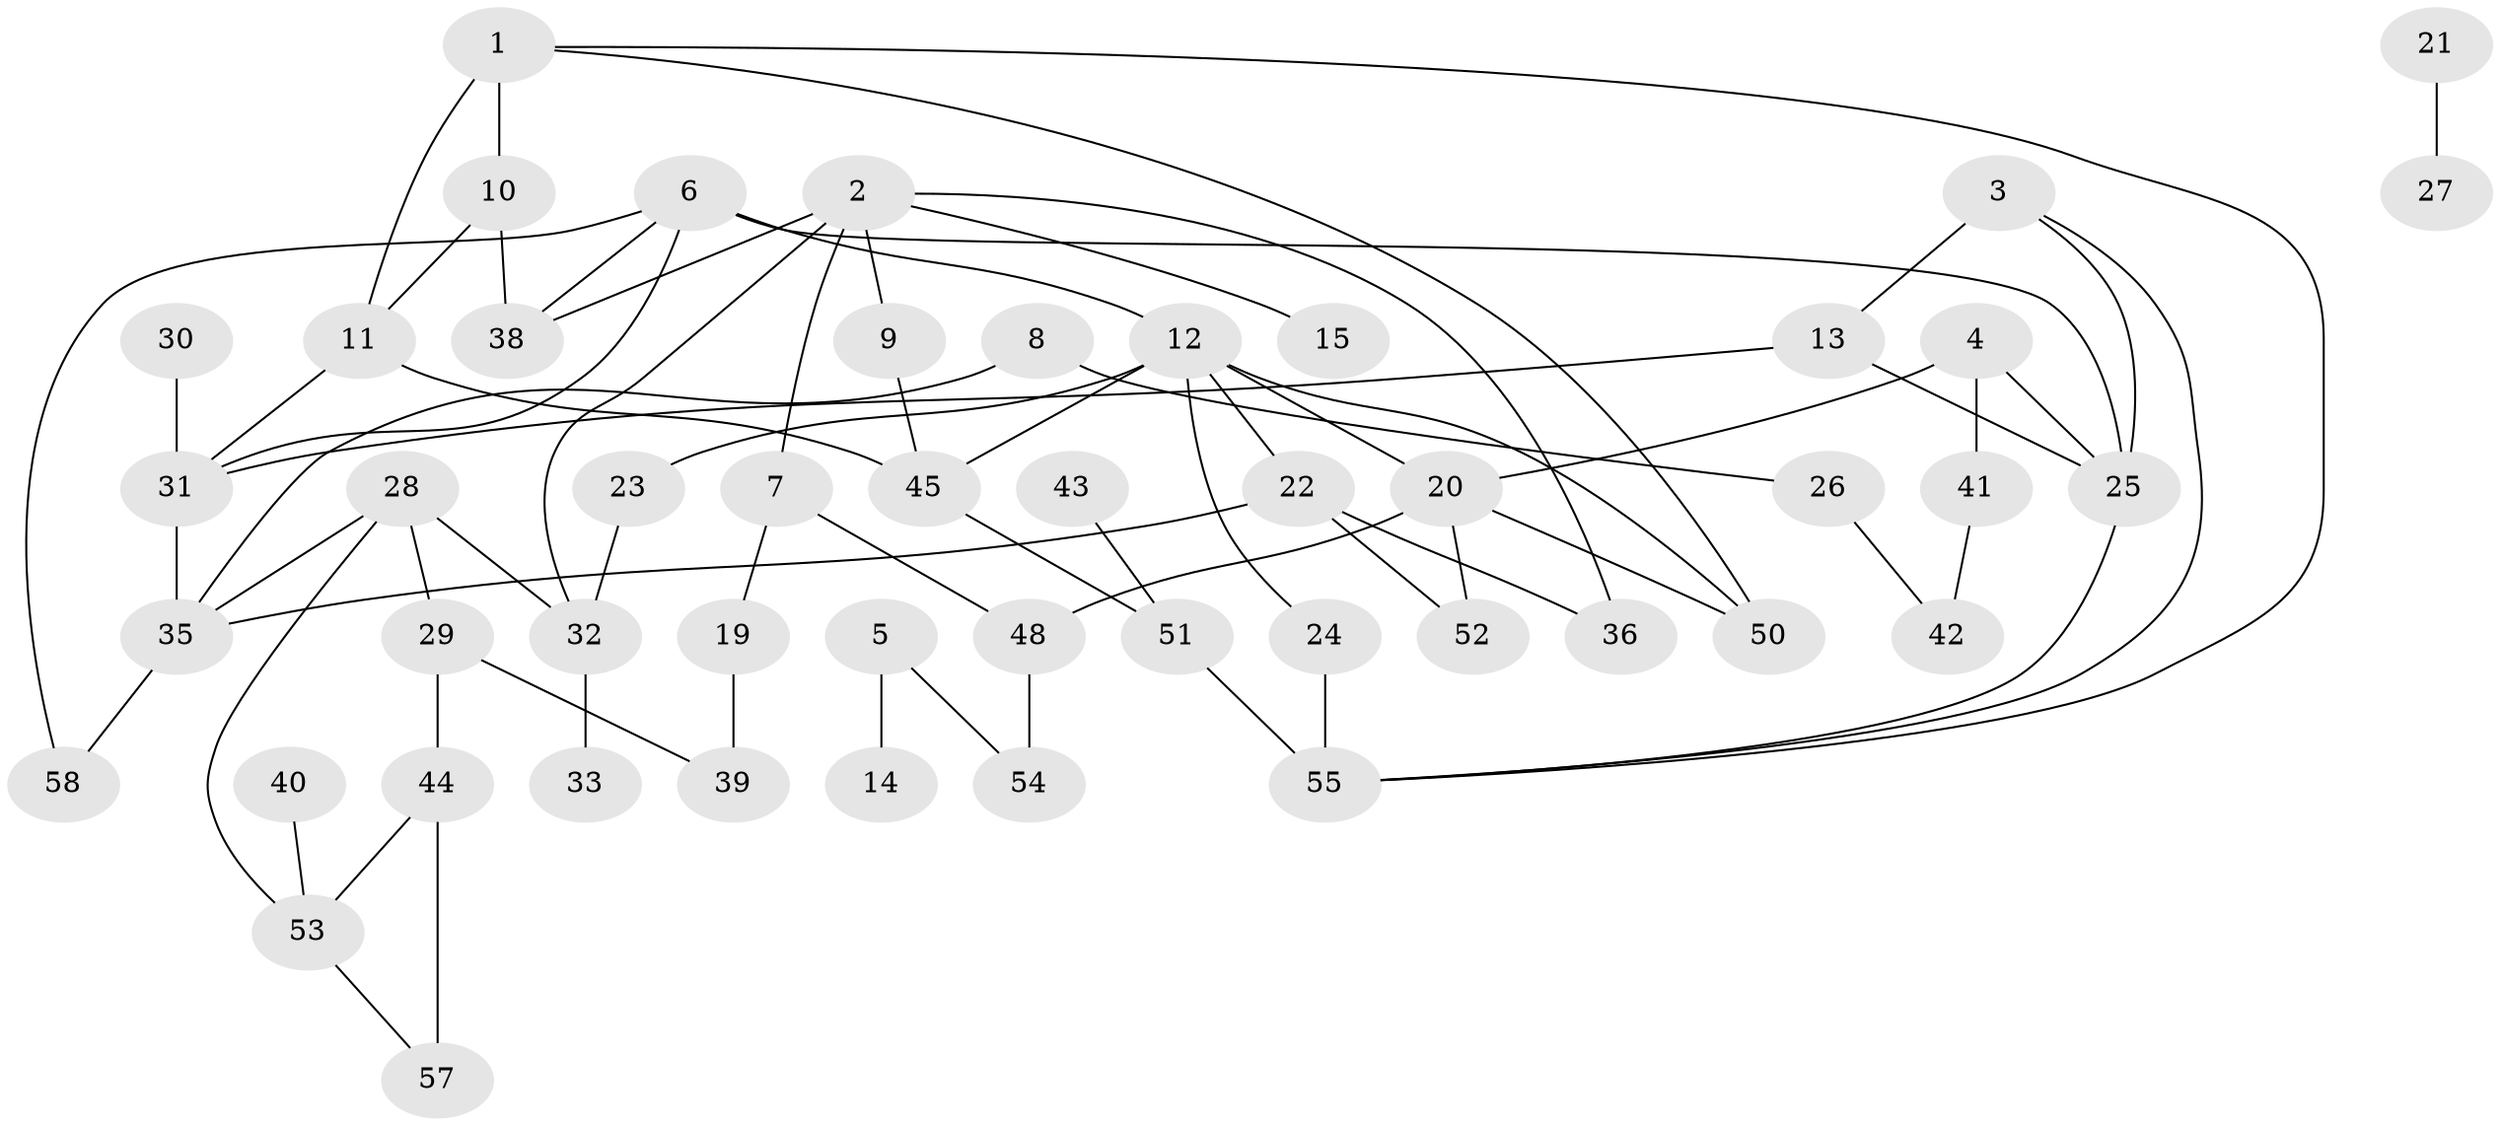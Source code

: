 // original degree distribution, {3: 0.24793388429752067, 2: 0.2809917355371901, 6: 0.008264462809917356, 4: 0.08264462809917356, 5: 0.049586776859504134, 1: 0.2644628099173554, 0: 0.06611570247933884}
// Generated by graph-tools (version 1.1) at 2025/33/03/09/25 02:33:31]
// undirected, 49 vertices, 71 edges
graph export_dot {
graph [start="1"]
  node [color=gray90,style=filled];
  1;
  2;
  3;
  4;
  5;
  6;
  7;
  8;
  9;
  10;
  11;
  12;
  13;
  14;
  15;
  19;
  20;
  21;
  22;
  23;
  24;
  25;
  26;
  27;
  28;
  29;
  30;
  31;
  32;
  33;
  35;
  36;
  38;
  39;
  40;
  41;
  42;
  43;
  44;
  45;
  48;
  50;
  51;
  52;
  53;
  54;
  55;
  57;
  58;
  1 -- 10 [weight=1.0];
  1 -- 11 [weight=2.0];
  1 -- 50 [weight=1.0];
  1 -- 55 [weight=1.0];
  2 -- 7 [weight=1.0];
  2 -- 9 [weight=1.0];
  2 -- 15 [weight=1.0];
  2 -- 32 [weight=1.0];
  2 -- 36 [weight=1.0];
  2 -- 38 [weight=1.0];
  3 -- 13 [weight=2.0];
  3 -- 25 [weight=1.0];
  3 -- 55 [weight=1.0];
  4 -- 20 [weight=1.0];
  4 -- 25 [weight=1.0];
  4 -- 41 [weight=1.0];
  5 -- 14 [weight=1.0];
  5 -- 54 [weight=1.0];
  6 -- 12 [weight=1.0];
  6 -- 25 [weight=2.0];
  6 -- 31 [weight=1.0];
  6 -- 38 [weight=1.0];
  6 -- 58 [weight=1.0];
  7 -- 19 [weight=2.0];
  7 -- 48 [weight=1.0];
  8 -- 26 [weight=1.0];
  8 -- 35 [weight=1.0];
  9 -- 45 [weight=1.0];
  10 -- 11 [weight=1.0];
  10 -- 38 [weight=1.0];
  11 -- 31 [weight=1.0];
  11 -- 45 [weight=1.0];
  12 -- 20 [weight=1.0];
  12 -- 22 [weight=1.0];
  12 -- 23 [weight=1.0];
  12 -- 24 [weight=1.0];
  12 -- 45 [weight=1.0];
  12 -- 50 [weight=1.0];
  13 -- 25 [weight=1.0];
  13 -- 31 [weight=1.0];
  19 -- 39 [weight=1.0];
  20 -- 48 [weight=1.0];
  20 -- 50 [weight=1.0];
  20 -- 52 [weight=1.0];
  21 -- 27 [weight=1.0];
  22 -- 35 [weight=1.0];
  22 -- 36 [weight=1.0];
  22 -- 52 [weight=1.0];
  23 -- 32 [weight=1.0];
  24 -- 55 [weight=3.0];
  25 -- 55 [weight=1.0];
  26 -- 42 [weight=1.0];
  28 -- 29 [weight=1.0];
  28 -- 32 [weight=1.0];
  28 -- 35 [weight=1.0];
  28 -- 53 [weight=1.0];
  29 -- 39 [weight=1.0];
  29 -- 44 [weight=1.0];
  30 -- 31 [weight=1.0];
  31 -- 35 [weight=1.0];
  32 -- 33 [weight=1.0];
  35 -- 58 [weight=1.0];
  40 -- 53 [weight=1.0];
  41 -- 42 [weight=1.0];
  43 -- 51 [weight=1.0];
  44 -- 53 [weight=1.0];
  44 -- 57 [weight=2.0];
  45 -- 51 [weight=1.0];
  48 -- 54 [weight=1.0];
  51 -- 55 [weight=1.0];
  53 -- 57 [weight=1.0];
}
